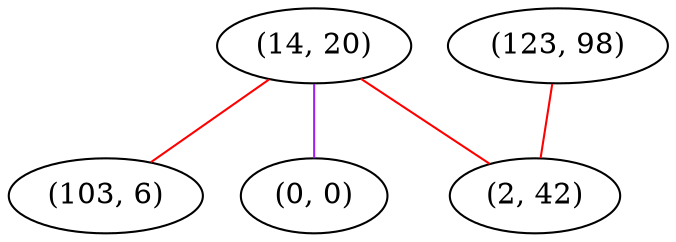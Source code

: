 graph "" {
"(14, 20)";
"(103, 6)";
"(0, 0)";
"(123, 98)";
"(2, 42)";
"(14, 20)" -- "(103, 6)"  [color=red, key=0, weight=1];
"(14, 20)" -- "(0, 0)"  [color=purple, key=0, weight=4];
"(14, 20)" -- "(2, 42)"  [color=red, key=0, weight=1];
"(123, 98)" -- "(2, 42)"  [color=red, key=0, weight=1];
}
